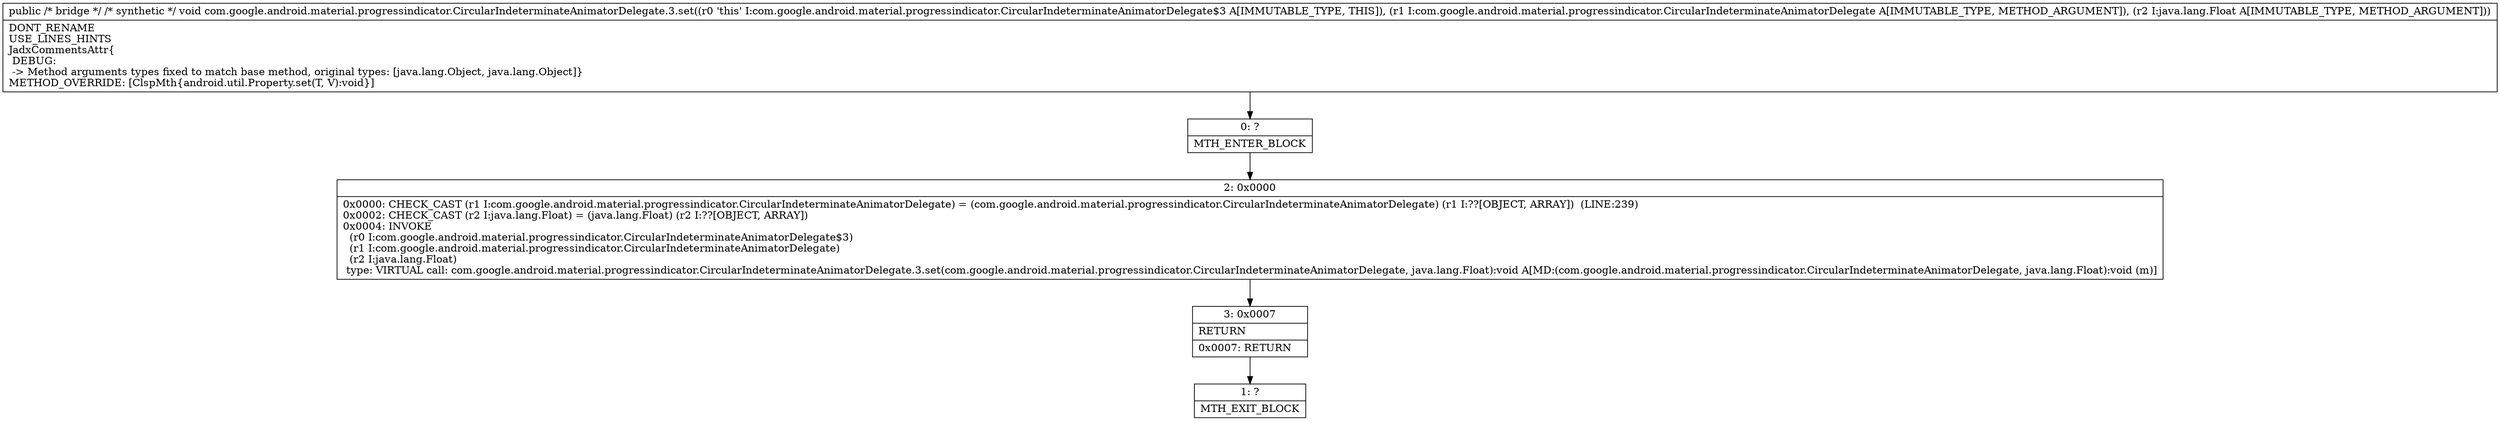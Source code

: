 digraph "CFG forcom.google.android.material.progressindicator.CircularIndeterminateAnimatorDelegate.3.set(Ljava\/lang\/Object;Ljava\/lang\/Object;)V" {
Node_0 [shape=record,label="{0\:\ ?|MTH_ENTER_BLOCK\l}"];
Node_2 [shape=record,label="{2\:\ 0x0000|0x0000: CHECK_CAST (r1 I:com.google.android.material.progressindicator.CircularIndeterminateAnimatorDelegate) = (com.google.android.material.progressindicator.CircularIndeterminateAnimatorDelegate) (r1 I:??[OBJECT, ARRAY])  (LINE:239)\l0x0002: CHECK_CAST (r2 I:java.lang.Float) = (java.lang.Float) (r2 I:??[OBJECT, ARRAY]) \l0x0004: INVOKE  \l  (r0 I:com.google.android.material.progressindicator.CircularIndeterminateAnimatorDelegate$3)\l  (r1 I:com.google.android.material.progressindicator.CircularIndeterminateAnimatorDelegate)\l  (r2 I:java.lang.Float)\l type: VIRTUAL call: com.google.android.material.progressindicator.CircularIndeterminateAnimatorDelegate.3.set(com.google.android.material.progressindicator.CircularIndeterminateAnimatorDelegate, java.lang.Float):void A[MD:(com.google.android.material.progressindicator.CircularIndeterminateAnimatorDelegate, java.lang.Float):void (m)]\l}"];
Node_3 [shape=record,label="{3\:\ 0x0007|RETURN\l|0x0007: RETURN   \l}"];
Node_1 [shape=record,label="{1\:\ ?|MTH_EXIT_BLOCK\l}"];
MethodNode[shape=record,label="{public \/* bridge *\/ \/* synthetic *\/ void com.google.android.material.progressindicator.CircularIndeterminateAnimatorDelegate.3.set((r0 'this' I:com.google.android.material.progressindicator.CircularIndeterminateAnimatorDelegate$3 A[IMMUTABLE_TYPE, THIS]), (r1 I:com.google.android.material.progressindicator.CircularIndeterminateAnimatorDelegate A[IMMUTABLE_TYPE, METHOD_ARGUMENT]), (r2 I:java.lang.Float A[IMMUTABLE_TYPE, METHOD_ARGUMENT]))  | DONT_RENAME\lUSE_LINES_HINTS\lJadxCommentsAttr\{\l DEBUG: \l \-\> Method arguments types fixed to match base method, original types: [java.lang.Object, java.lang.Object]\}\lMETHOD_OVERRIDE: [ClspMth\{android.util.Property.set(T, V):void\}]\l}"];
MethodNode -> Node_0;Node_0 -> Node_2;
Node_2 -> Node_3;
Node_3 -> Node_1;
}

